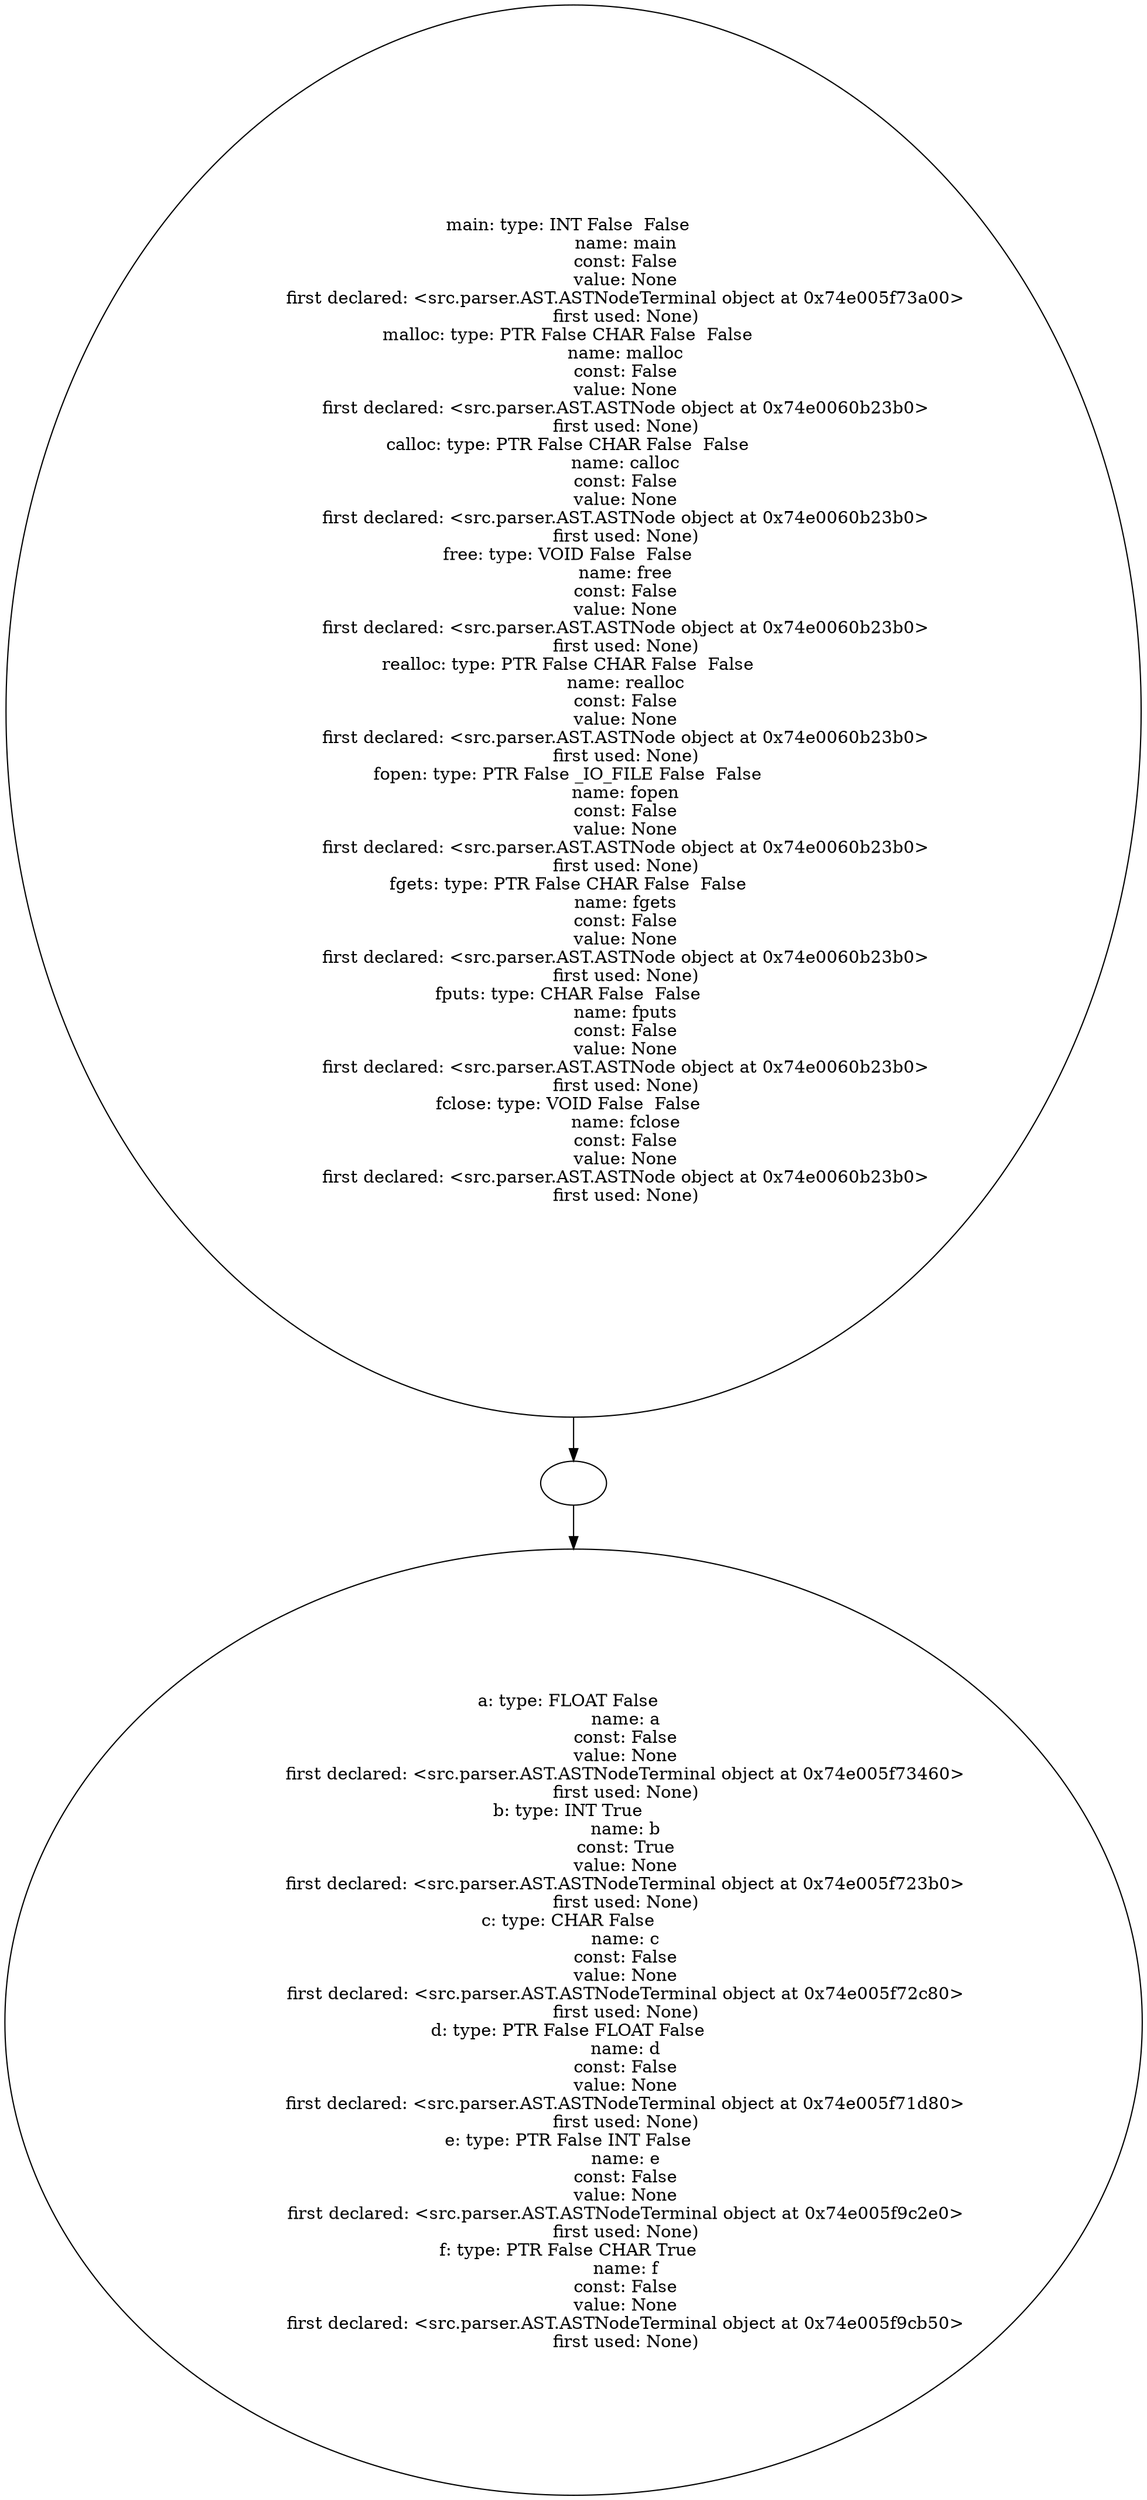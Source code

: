 digraph AST {
  "128505521585600" [label="main: type: INT False  False  
                   name: main
                   const: False
                   value: None
                   first declared: <src.parser.AST.ASTNodeTerminal object at 0x74e005f73a00>
                   first used: None)
malloc: type: PTR False CHAR False  False  
                   name: malloc
                   const: False
                   value: None
                   first declared: <src.parser.AST.ASTNode object at 0x74e0060b23b0>
                   first used: None)
calloc: type: PTR False CHAR False  False  
                   name: calloc
                   const: False
                   value: None
                   first declared: <src.parser.AST.ASTNode object at 0x74e0060b23b0>
                   first used: None)
free: type: VOID False  False  
                   name: free
                   const: False
                   value: None
                   first declared: <src.parser.AST.ASTNode object at 0x74e0060b23b0>
                   first used: None)
realloc: type: PTR False CHAR False  False  
                   name: realloc
                   const: False
                   value: None
                   first declared: <src.parser.AST.ASTNode object at 0x74e0060b23b0>
                   first used: None)
fopen: type: PTR False _IO_FILE False  False  
                   name: fopen
                   const: False
                   value: None
                   first declared: <src.parser.AST.ASTNode object at 0x74e0060b23b0>
                   first used: None)
fgets: type: PTR False CHAR False  False  
                   name: fgets
                   const: False
                   value: None
                   first declared: <src.parser.AST.ASTNode object at 0x74e0060b23b0>
                   first used: None)
fputs: type: CHAR False  False  
                   name: fputs
                   const: False
                   value: None
                   first declared: <src.parser.AST.ASTNode object at 0x74e0060b23b0>
                   first used: None)
fclose: type: VOID False  False  
                   name: fclose
                   const: False
                   value: None
                   first declared: <src.parser.AST.ASTNode object at 0x74e0060b23b0>
                   first used: None)"];
  "128505521585600" -> "128505521585552";
  "128505521585552" [label=""];
  "128505521585552" -> "128505521585312";
  "128505521585312" [label="a: type: FLOAT False  
                   name: a
                   const: False
                   value: None
                   first declared: <src.parser.AST.ASTNodeTerminal object at 0x74e005f73460>
                   first used: None)
b: type: INT True  
                   name: b
                   const: True
                   value: None
                   first declared: <src.parser.AST.ASTNodeTerminal object at 0x74e005f723b0>
                   first used: None)
c: type: CHAR False  
                   name: c
                   const: False
                   value: None
                   first declared: <src.parser.AST.ASTNodeTerminal object at 0x74e005f72c80>
                   first used: None)
d: type: PTR False FLOAT False  
                   name: d
                   const: False
                   value: None
                   first declared: <src.parser.AST.ASTNodeTerminal object at 0x74e005f71d80>
                   first used: None)
e: type: PTR False INT False  
                   name: e
                   const: False
                   value: None
                   first declared: <src.parser.AST.ASTNodeTerminal object at 0x74e005f9c2e0>
                   first used: None)
f: type: PTR False CHAR True  
                   name: f
                   const: False
                   value: None
                   first declared: <src.parser.AST.ASTNodeTerminal object at 0x74e005f9cb50>
                   first used: None)"];
}
